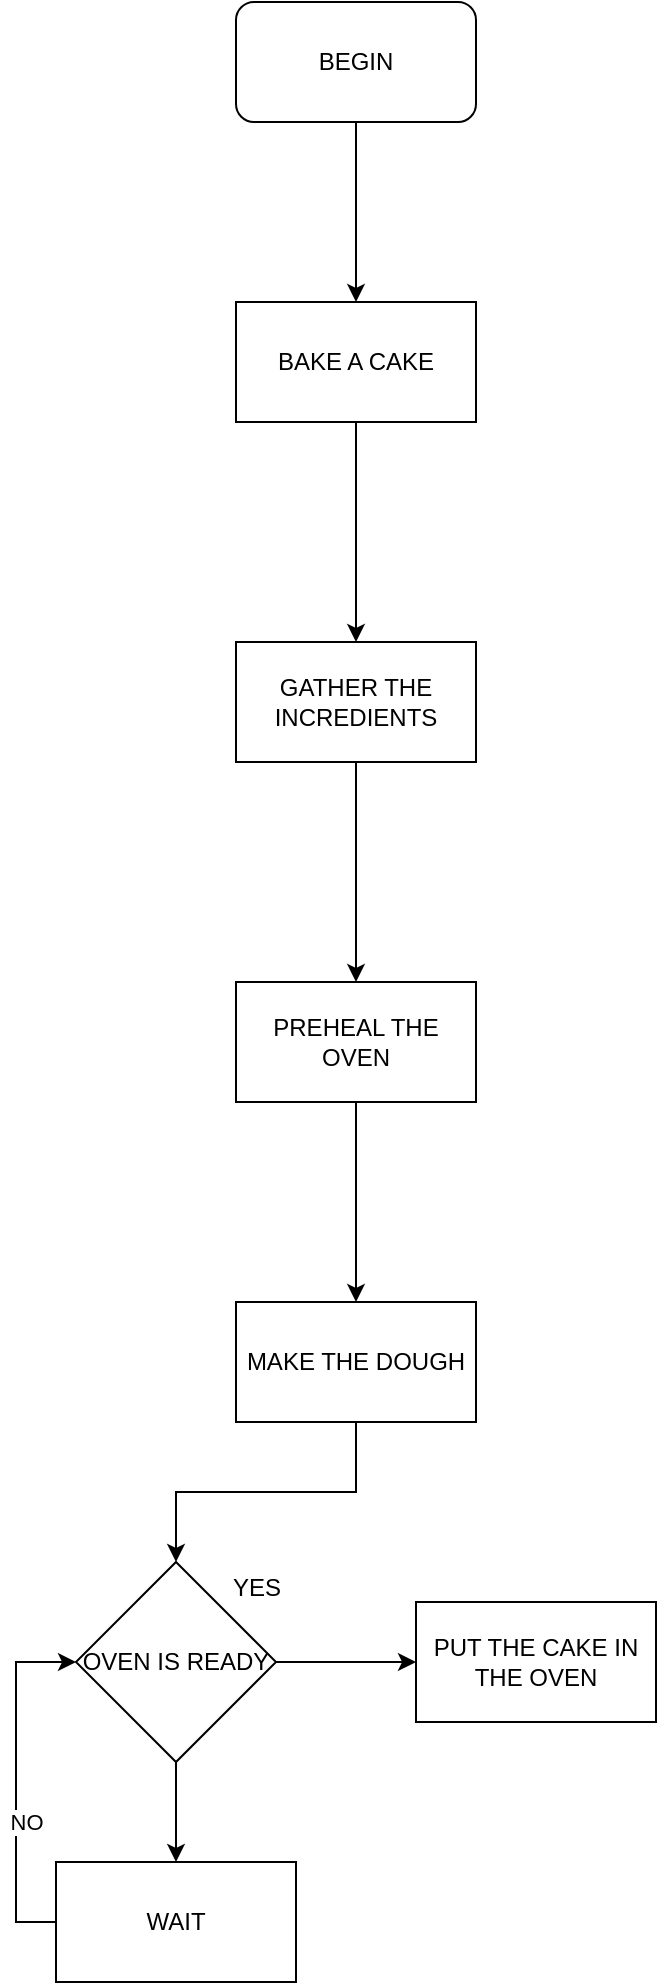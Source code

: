 <mxfile version="24.7.17">
  <diagram name="Page-1" id="LmVQHwG75cEtfQcHDb-z">
    <mxGraphModel dx="1434" dy="772" grid="1" gridSize="10" guides="1" tooltips="1" connect="1" arrows="1" fold="1" page="1" pageScale="1" pageWidth="850" pageHeight="1100" math="0" shadow="0">
      <root>
        <mxCell id="0" />
        <mxCell id="1" parent="0" />
        <mxCell id="Jv4hPEEGpZePyray_T7o-7" value="" style="edgeStyle=orthogonalEdgeStyle;rounded=0;orthogonalLoop=1;jettySize=auto;html=1;" edge="1" parent="1" source="Jv4hPEEGpZePyray_T7o-1" target="Jv4hPEEGpZePyray_T7o-4">
          <mxGeometry relative="1" as="geometry" />
        </mxCell>
        <mxCell id="Jv4hPEEGpZePyray_T7o-1" value="BEGIN" style="rounded=1;whiteSpace=wrap;html=1;" vertex="1" parent="1">
          <mxGeometry x="300" y="70" width="120" height="60" as="geometry" />
        </mxCell>
        <mxCell id="Jv4hPEEGpZePyray_T7o-10" value="" style="edgeStyle=orthogonalEdgeStyle;rounded=0;orthogonalLoop=1;jettySize=auto;html=1;" edge="1" parent="1" source="Jv4hPEEGpZePyray_T7o-4" target="Jv4hPEEGpZePyray_T7o-9">
          <mxGeometry relative="1" as="geometry" />
        </mxCell>
        <mxCell id="Jv4hPEEGpZePyray_T7o-4" value="BAKE A CAKE" style="rounded=0;whiteSpace=wrap;html=1;" vertex="1" parent="1">
          <mxGeometry x="300" y="220" width="120" height="60" as="geometry" />
        </mxCell>
        <mxCell id="Jv4hPEEGpZePyray_T7o-12" value="" style="edgeStyle=orthogonalEdgeStyle;rounded=0;orthogonalLoop=1;jettySize=auto;html=1;" edge="1" parent="1" source="Jv4hPEEGpZePyray_T7o-9" target="Jv4hPEEGpZePyray_T7o-11">
          <mxGeometry relative="1" as="geometry" />
        </mxCell>
        <mxCell id="Jv4hPEEGpZePyray_T7o-9" value="GATHER THE INCREDIENTS" style="rounded=0;whiteSpace=wrap;html=1;" vertex="1" parent="1">
          <mxGeometry x="300" y="390" width="120" height="60" as="geometry" />
        </mxCell>
        <mxCell id="Jv4hPEEGpZePyray_T7o-14" value="" style="edgeStyle=orthogonalEdgeStyle;rounded=0;orthogonalLoop=1;jettySize=auto;html=1;" edge="1" parent="1" source="Jv4hPEEGpZePyray_T7o-11" target="Jv4hPEEGpZePyray_T7o-13">
          <mxGeometry relative="1" as="geometry" />
        </mxCell>
        <mxCell id="Jv4hPEEGpZePyray_T7o-11" value="PREHEAL THE OVEN" style="rounded=0;whiteSpace=wrap;html=1;" vertex="1" parent="1">
          <mxGeometry x="300" y="560" width="120" height="60" as="geometry" />
        </mxCell>
        <mxCell id="Jv4hPEEGpZePyray_T7o-18" value="" style="edgeStyle=orthogonalEdgeStyle;rounded=0;orthogonalLoop=1;jettySize=auto;html=1;" edge="1" parent="1" source="Jv4hPEEGpZePyray_T7o-13" target="Jv4hPEEGpZePyray_T7o-15">
          <mxGeometry relative="1" as="geometry" />
        </mxCell>
        <mxCell id="Jv4hPEEGpZePyray_T7o-13" value="MAKE THE DOUGH" style="rounded=0;whiteSpace=wrap;html=1;" vertex="1" parent="1">
          <mxGeometry x="300" y="720" width="120" height="60" as="geometry" />
        </mxCell>
        <mxCell id="Jv4hPEEGpZePyray_T7o-20" value="" style="edgeStyle=orthogonalEdgeStyle;rounded=0;orthogonalLoop=1;jettySize=auto;html=1;" edge="1" parent="1" source="Jv4hPEEGpZePyray_T7o-15" target="Jv4hPEEGpZePyray_T7o-19">
          <mxGeometry relative="1" as="geometry" />
        </mxCell>
        <mxCell id="Jv4hPEEGpZePyray_T7o-27" value="" style="edgeStyle=orthogonalEdgeStyle;rounded=0;orthogonalLoop=1;jettySize=auto;html=1;" edge="1" parent="1" source="Jv4hPEEGpZePyray_T7o-15" target="Jv4hPEEGpZePyray_T7o-26">
          <mxGeometry relative="1" as="geometry" />
        </mxCell>
        <mxCell id="Jv4hPEEGpZePyray_T7o-15" value="OVEN IS READY" style="rhombus;whiteSpace=wrap;html=1;" vertex="1" parent="1">
          <mxGeometry x="220" y="850" width="100" height="100" as="geometry" />
        </mxCell>
        <mxCell id="Jv4hPEEGpZePyray_T7o-30" style="edgeStyle=orthogonalEdgeStyle;rounded=0;orthogonalLoop=1;jettySize=auto;html=1;entryX=0;entryY=0.5;entryDx=0;entryDy=0;" edge="1" parent="1" source="Jv4hPEEGpZePyray_T7o-19" target="Jv4hPEEGpZePyray_T7o-15">
          <mxGeometry relative="1" as="geometry">
            <Array as="points">
              <mxPoint x="190" y="1030" />
              <mxPoint x="190" y="900" />
            </Array>
          </mxGeometry>
        </mxCell>
        <mxCell id="Jv4hPEEGpZePyray_T7o-31" value="NO" style="edgeLabel;html=1;align=center;verticalAlign=middle;resizable=0;points=[];" vertex="1" connectable="0" parent="Jv4hPEEGpZePyray_T7o-30">
          <mxGeometry x="-0.222" y="-5" relative="1" as="geometry">
            <mxPoint as="offset" />
          </mxGeometry>
        </mxCell>
        <mxCell id="Jv4hPEEGpZePyray_T7o-19" value="WAIT" style="whiteSpace=wrap;html=1;" vertex="1" parent="1">
          <mxGeometry x="210" y="1000" width="120" height="60" as="geometry" />
        </mxCell>
        <mxCell id="Jv4hPEEGpZePyray_T7o-26" value="PUT THE CAKE IN THE OVEN" style="whiteSpace=wrap;html=1;" vertex="1" parent="1">
          <mxGeometry x="390" y="870" width="120" height="60" as="geometry" />
        </mxCell>
        <mxCell id="Jv4hPEEGpZePyray_T7o-29" value="YES" style="text;html=1;align=center;verticalAlign=middle;resizable=0;points=[];autosize=1;strokeColor=none;fillColor=none;" vertex="1" parent="1">
          <mxGeometry x="285" y="848" width="50" height="30" as="geometry" />
        </mxCell>
      </root>
    </mxGraphModel>
  </diagram>
</mxfile>
